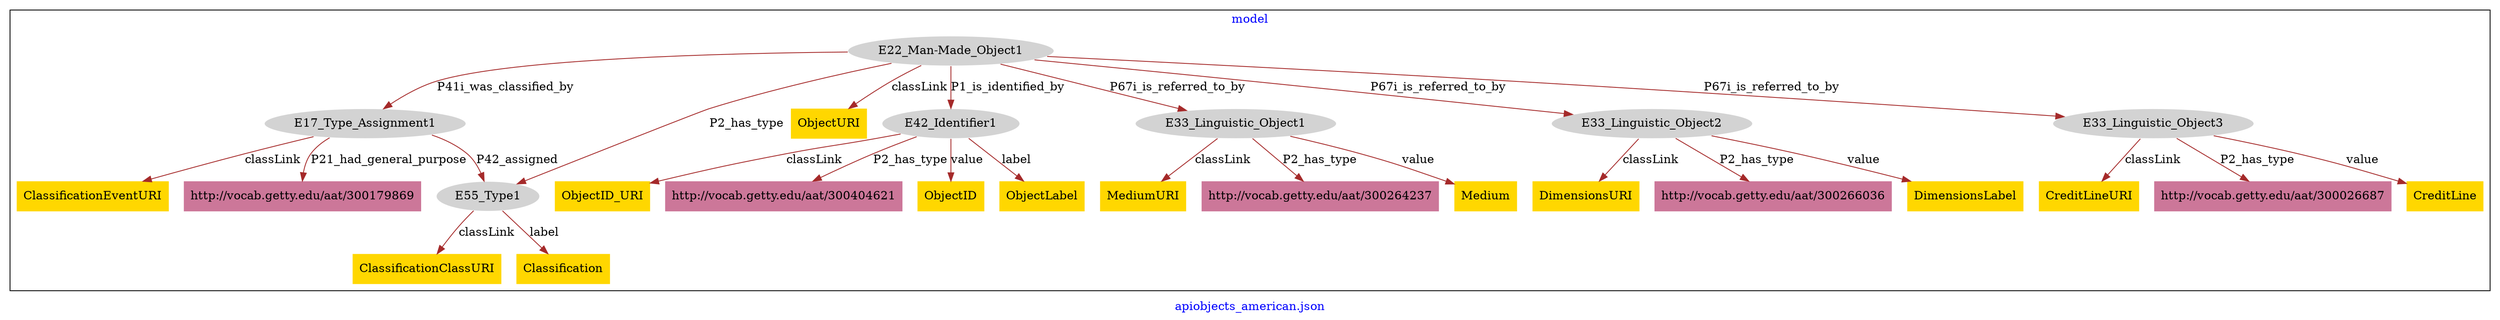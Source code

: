 digraph n0 {
fontcolor="blue"
remincross="true"
label="apiobjects_american.json"
subgraph cluster {
label="model"
n2[style="filled",color="white",fillcolor="lightgray",label="E17_Type_Assignment1"];
n3[shape="plaintext",style="filled",fillcolor="gold",label="ClassificationEventURI"];
n4[shape="plaintext",style="filled",fillcolor="#CC7799",label="http://vocab.getty.edu/aat/300179869"];
n5[style="filled",color="white",fillcolor="lightgray",label="E55_Type1"];
n6[style="filled",color="white",fillcolor="lightgray",label="E22_Man-Made_Object1"];
n7[shape="plaintext",style="filled",fillcolor="gold",label="ObjectURI"];
n8[style="filled",color="white",fillcolor="lightgray",label="E42_Identifier1"];
n9[style="filled",color="white",fillcolor="lightgray",label="E33_Linguistic_Object1"];
n10[style="filled",color="white",fillcolor="lightgray",label="E33_Linguistic_Object2"];
n11[style="filled",color="white",fillcolor="lightgray",label="E33_Linguistic_Object3"];
n12[shape="plaintext",style="filled",fillcolor="gold",label="MediumURI"];
n13[shape="plaintext",style="filled",fillcolor="#CC7799",label="http://vocab.getty.edu/aat/300264237"];
n14[shape="plaintext",style="filled",fillcolor="gold",label="Medium"];
n15[shape="plaintext",style="filled",fillcolor="gold",label="DimensionsURI"];
n16[shape="plaintext",style="filled",fillcolor="#CC7799",label="http://vocab.getty.edu/aat/300266036"];
n17[shape="plaintext",style="filled",fillcolor="gold",label="DimensionsLabel"];
n18[shape="plaintext",style="filled",fillcolor="gold",label="CreditLineURI"];
n19[shape="plaintext",style="filled",fillcolor="#CC7799",label="http://vocab.getty.edu/aat/300026687"];
n20[shape="plaintext",style="filled",fillcolor="gold",label="CreditLine"];
n21[shape="plaintext",style="filled",fillcolor="gold",label="ObjectID_URI"];
n22[shape="plaintext",style="filled",fillcolor="#CC7799",label="http://vocab.getty.edu/aat/300404621"];
n23[shape="plaintext",style="filled",fillcolor="gold",label="ObjectID"];
n24[shape="plaintext",style="filled",fillcolor="gold",label="ObjectLabel"];
n25[shape="plaintext",style="filled",fillcolor="gold",label="ClassificationClassURI"];
n26[shape="plaintext",style="filled",fillcolor="gold",label="Classification"];
}
n2 -> n3[color="brown",fontcolor="black",label="classLink"]
n2 -> n4[color="brown",fontcolor="black",label="P21_had_general_purpose"]
n2 -> n5[color="brown",fontcolor="black",label="P42_assigned"]
n6 -> n7[color="brown",fontcolor="black",label="classLink"]
n6 -> n8[color="brown",fontcolor="black",label="P1_is_identified_by"]
n6 -> n2[color="brown",fontcolor="black",label="P41i_was_classified_by"]
n6 -> n9[color="brown",fontcolor="black",label="P67i_is_referred_to_by"]
n6 -> n10[color="brown",fontcolor="black",label="P67i_is_referred_to_by"]
n6 -> n11[color="brown",fontcolor="black",label="P67i_is_referred_to_by"]
n9 -> n12[color="brown",fontcolor="black",label="classLink"]
n9 -> n13[color="brown",fontcolor="black",label="P2_has_type"]
n9 -> n14[color="brown",fontcolor="black",label="value"]
n10 -> n15[color="brown",fontcolor="black",label="classLink"]
n10 -> n16[color="brown",fontcolor="black",label="P2_has_type"]
n10 -> n17[color="brown",fontcolor="black",label="value"]
n11 -> n18[color="brown",fontcolor="black",label="classLink"]
n11 -> n19[color="brown",fontcolor="black",label="P2_has_type"]
n11 -> n20[color="brown",fontcolor="black",label="value"]
n8 -> n21[color="brown",fontcolor="black",label="classLink"]
n8 -> n22[color="brown",fontcolor="black",label="P2_has_type"]
n8 -> n23[color="brown",fontcolor="black",label="value"]
n8 -> n24[color="brown",fontcolor="black",label="label"]
n5 -> n25[color="brown",fontcolor="black",label="classLink"]
n5 -> n26[color="brown",fontcolor="black",label="label"]
n6 -> n5[color="brown",fontcolor="black",label="P2_has_type"]
}
